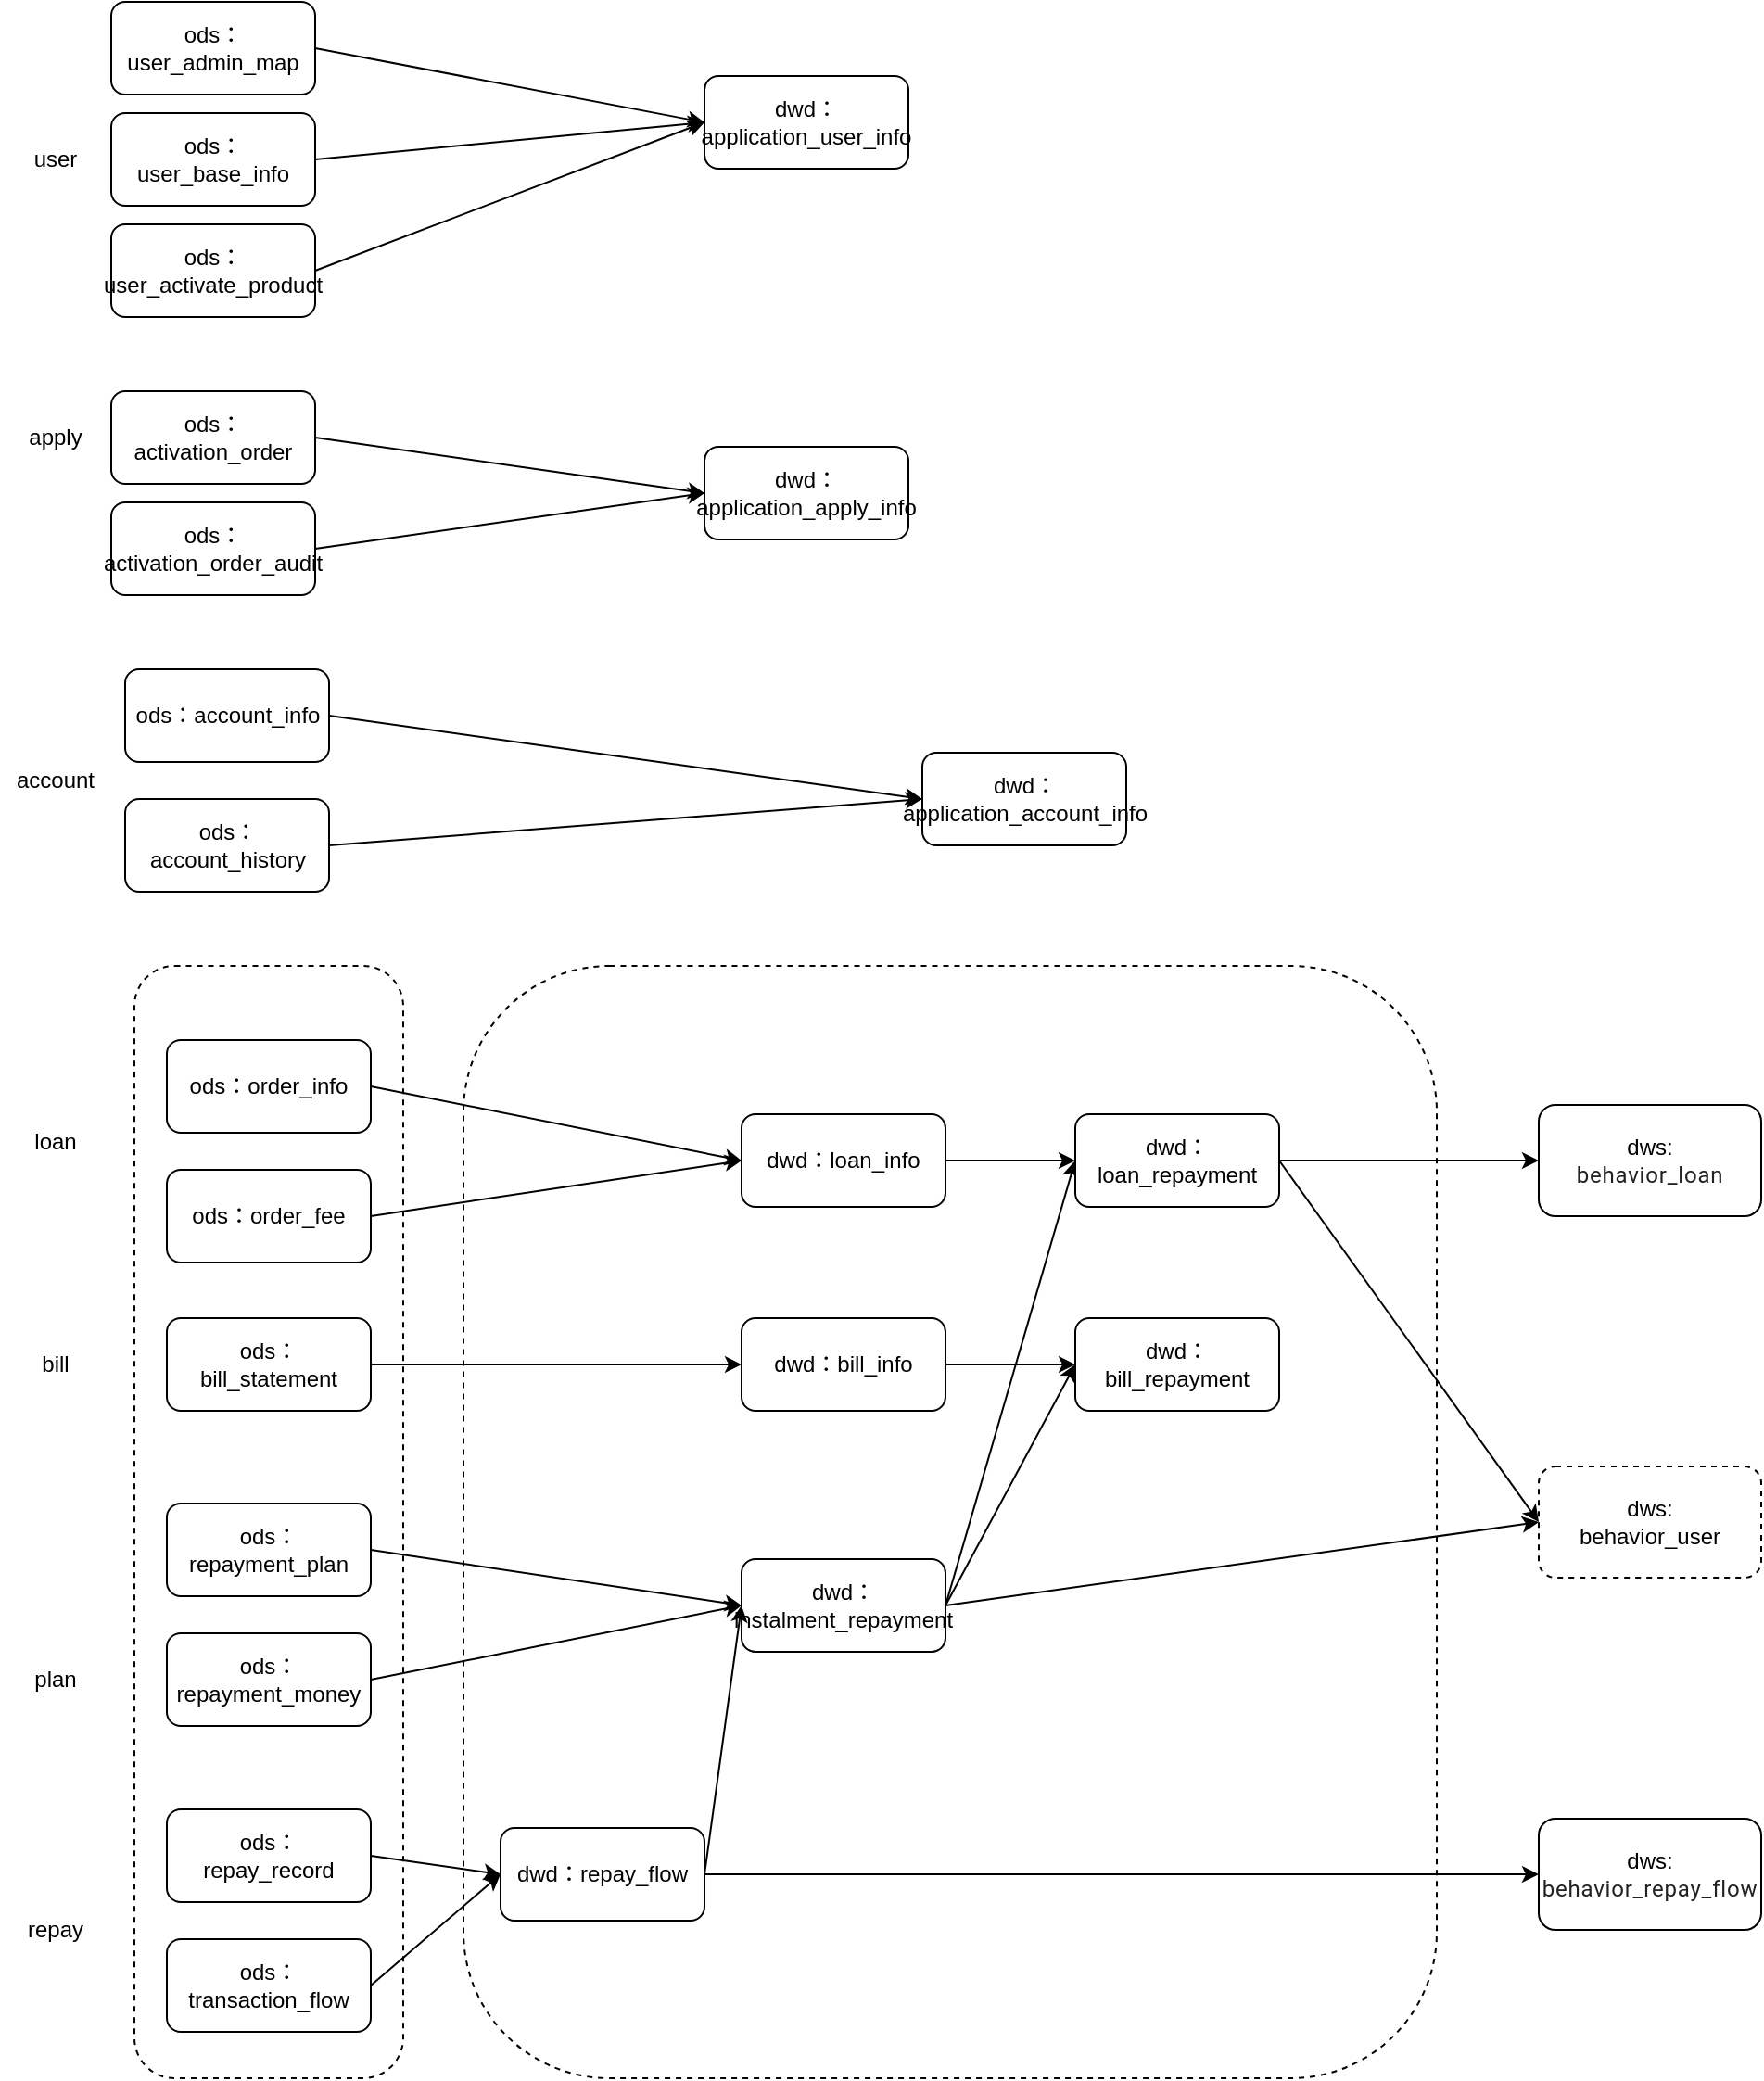 <mxfile version="20.0.1" type="github">
  <diagram id="wvVTZFErPgsMaAx57S7T" name="Page-1">
    <mxGraphModel dx="1452" dy="1991" grid="1" gridSize="10" guides="1" tooltips="1" connect="1" arrows="1" fold="1" page="1" pageScale="1" pageWidth="827" pageHeight="1169" math="0" shadow="0">
      <root>
        <mxCell id="0" />
        <mxCell id="1" parent="0" />
        <mxCell id="8AdEoeR8giRR23GCNU2t-42" value="" style="rounded=1;whiteSpace=wrap;html=1;labelBackgroundColor=#FFFFFF;fontSize=12;fontColor=#000000;dashed=1;" vertex="1" parent="1">
          <mxGeometry x="270" y="110" width="525" height="600" as="geometry" />
        </mxCell>
        <mxCell id="8AdEoeR8giRR23GCNU2t-41" value="" style="rounded=1;whiteSpace=wrap;html=1;labelBackgroundColor=#FFFFFF;fontSize=12;fontColor=#000000;dashed=1;" vertex="1" parent="1">
          <mxGeometry x="92.5" y="110" width="145" height="600" as="geometry" />
        </mxCell>
        <mxCell id="8AdEoeR8giRR23GCNU2t-1" value="ods：order_info" style="rounded=1;whiteSpace=wrap;html=1;" vertex="1" parent="1">
          <mxGeometry x="110" y="150" width="110" height="50" as="geometry" />
        </mxCell>
        <mxCell id="8AdEoeR8giRR23GCNU2t-2" value="ods：order_fee" style="rounded=1;whiteSpace=wrap;html=1;" vertex="1" parent="1">
          <mxGeometry x="110" y="220" width="110" height="50" as="geometry" />
        </mxCell>
        <mxCell id="8AdEoeR8giRR23GCNU2t-35" value="" style="edgeStyle=orthogonalEdgeStyle;rounded=0;orthogonalLoop=1;jettySize=auto;html=1;fontSize=12;fontColor=#000000;" edge="1" parent="1" source="8AdEoeR8giRR23GCNU2t-4" target="8AdEoeR8giRR23GCNU2t-34">
          <mxGeometry relative="1" as="geometry" />
        </mxCell>
        <mxCell id="8AdEoeR8giRR23GCNU2t-4" value="dwd：loan_info" style="rounded=1;whiteSpace=wrap;html=1;" vertex="1" parent="1">
          <mxGeometry x="420" y="190" width="110" height="50" as="geometry" />
        </mxCell>
        <mxCell id="8AdEoeR8giRR23GCNU2t-6" value="" style="endArrow=classic;html=1;rounded=0;entryX=0;entryY=0.5;entryDx=0;entryDy=0;exitX=1;exitY=0.5;exitDx=0;exitDy=0;" edge="1" parent="1" source="8AdEoeR8giRR23GCNU2t-1" target="8AdEoeR8giRR23GCNU2t-4">
          <mxGeometry width="50" height="50" relative="1" as="geometry">
            <mxPoint x="400" y="180" as="sourcePoint" />
            <mxPoint x="340" y="90" as="targetPoint" />
          </mxGeometry>
        </mxCell>
        <mxCell id="8AdEoeR8giRR23GCNU2t-8" value="" style="endArrow=classic;html=1;rounded=0;entryX=0;entryY=0.5;entryDx=0;entryDy=0;exitX=1;exitY=0.5;exitDx=0;exitDy=0;" edge="1" parent="1" source="8AdEoeR8giRR23GCNU2t-2" target="8AdEoeR8giRR23GCNU2t-4">
          <mxGeometry width="50" height="50" relative="1" as="geometry">
            <mxPoint x="360" y="185" as="sourcePoint" />
            <mxPoint x="430" y="225" as="targetPoint" />
          </mxGeometry>
        </mxCell>
        <mxCell id="8AdEoeR8giRR23GCNU2t-11" value="ods：repayment_plan" style="rounded=1;whiteSpace=wrap;html=1;" vertex="1" parent="1">
          <mxGeometry x="110" y="400" width="110" height="50" as="geometry" />
        </mxCell>
        <mxCell id="8AdEoeR8giRR23GCNU2t-12" value="ods：&lt;br&gt;repayment_money" style="rounded=1;whiteSpace=wrap;html=1;" vertex="1" parent="1">
          <mxGeometry x="110" y="470" width="110" height="50" as="geometry" />
        </mxCell>
        <mxCell id="8AdEoeR8giRR23GCNU2t-13" value="&lt;font style=&quot;font-size: 12px;&quot;&gt;dwd：&lt;br&gt;&lt;span id=&quot;docs-internal-guid-5aec8d1b-7fff-cdfb-e014-1fbec7482f0d&quot;&gt;&lt;span style=&quot;font-family: Arial; background-color: transparent; font-variant-numeric: normal; font-variant-east-asian: normal; vertical-align: baseline;&quot;&gt;instalment_repayment&lt;/span&gt;&lt;/span&gt;&lt;/font&gt;" style="rounded=1;whiteSpace=wrap;html=1;" vertex="1" parent="1">
          <mxGeometry x="420" y="430" width="110" height="50" as="geometry" />
        </mxCell>
        <mxCell id="8AdEoeR8giRR23GCNU2t-14" value="" style="endArrow=classic;html=1;rounded=0;entryX=0;entryY=0.5;entryDx=0;entryDy=0;exitX=1;exitY=0.5;exitDx=0;exitDy=0;" edge="1" parent="1" source="8AdEoeR8giRR23GCNU2t-11" target="8AdEoeR8giRR23GCNU2t-13">
          <mxGeometry width="50" height="50" relative="1" as="geometry">
            <mxPoint x="400" y="430" as="sourcePoint" />
            <mxPoint x="340" y="340" as="targetPoint" />
          </mxGeometry>
        </mxCell>
        <mxCell id="8AdEoeR8giRR23GCNU2t-15" value="" style="endArrow=classic;html=1;rounded=0;entryX=0;entryY=0.5;entryDx=0;entryDy=0;exitX=1;exitY=0.5;exitDx=0;exitDy=0;" edge="1" parent="1" source="8AdEoeR8giRR23GCNU2t-12" target="8AdEoeR8giRR23GCNU2t-13">
          <mxGeometry width="50" height="50" relative="1" as="geometry">
            <mxPoint x="360" y="435" as="sourcePoint" />
            <mxPoint x="430" y="475" as="targetPoint" />
          </mxGeometry>
        </mxCell>
        <mxCell id="8AdEoeR8giRR23GCNU2t-18" value="" style="edgeStyle=orthogonalEdgeStyle;rounded=0;orthogonalLoop=1;jettySize=auto;html=1;fontSize=12;" edge="1" parent="1" source="8AdEoeR8giRR23GCNU2t-16" target="8AdEoeR8giRR23GCNU2t-17">
          <mxGeometry relative="1" as="geometry" />
        </mxCell>
        <mxCell id="8AdEoeR8giRR23GCNU2t-16" value="ods：&lt;br&gt;bill_statement" style="rounded=1;whiteSpace=wrap;html=1;" vertex="1" parent="1">
          <mxGeometry x="110" y="300" width="110" height="50" as="geometry" />
        </mxCell>
        <mxCell id="8AdEoeR8giRR23GCNU2t-38" value="" style="edgeStyle=orthogonalEdgeStyle;rounded=0;orthogonalLoop=1;jettySize=auto;html=1;fontSize=12;fontColor=#000000;" edge="1" parent="1" source="8AdEoeR8giRR23GCNU2t-17" target="8AdEoeR8giRR23GCNU2t-37">
          <mxGeometry relative="1" as="geometry" />
        </mxCell>
        <mxCell id="8AdEoeR8giRR23GCNU2t-17" value="dwd：&lt;span id=&quot;docs-internal-guid-53d1fee0-7fff-f85b-eb49-b567c09b7242&quot;&gt;&lt;span style=&quot;font-family: Arial; background-color: transparent; font-variant-numeric: normal; font-variant-east-asian: normal; vertical-align: baseline;&quot;&gt;&lt;font style=&quot;font-size: 12px;&quot;&gt;bill_info&lt;/font&gt;&lt;/span&gt;&lt;/span&gt;" style="rounded=1;whiteSpace=wrap;html=1;" vertex="1" parent="1">
          <mxGeometry x="420" y="300" width="110" height="50" as="geometry" />
        </mxCell>
        <mxCell id="8AdEoeR8giRR23GCNU2t-25" value="ods：&lt;br&gt;&lt;span id=&quot;docs-internal-guid-d9d55889-7fff-6ba6-db5d-2b4334a360d3&quot;&gt;&lt;span style=&quot;font-size: 9pt; font-family: Arial; font-variant-numeric: normal; font-variant-east-asian: normal; vertical-align: baseline;&quot;&gt;repay_record&lt;/span&gt;&lt;/span&gt;" style="rounded=1;whiteSpace=wrap;html=1;" vertex="1" parent="1">
          <mxGeometry x="110" y="565" width="110" height="50" as="geometry" />
        </mxCell>
        <mxCell id="8AdEoeR8giRR23GCNU2t-26" value="ods：&lt;br&gt;&lt;span id=&quot;docs-internal-guid-947b27e7-7fff-a2fc-4474-99fa8dbf6acd&quot;&gt;&lt;span style=&quot;font-size: 9pt; font-family: Arial; font-variant-numeric: normal; font-variant-east-asian: normal; vertical-align: baseline;&quot;&gt;transaction_flow&lt;/span&gt;&lt;/span&gt;" style="rounded=1;whiteSpace=wrap;html=1;" vertex="1" parent="1">
          <mxGeometry x="110" y="635" width="110" height="50" as="geometry" />
        </mxCell>
        <mxCell id="8AdEoeR8giRR23GCNU2t-66" value="" style="edgeStyle=orthogonalEdgeStyle;rounded=0;orthogonalLoop=1;jettySize=auto;html=1;fontSize=12;fontColor=#000000;" edge="1" parent="1" source="8AdEoeR8giRR23GCNU2t-27" target="8AdEoeR8giRR23GCNU2t-65">
          <mxGeometry relative="1" as="geometry" />
        </mxCell>
        <mxCell id="8AdEoeR8giRR23GCNU2t-27" value="&lt;font style=&quot;font-size: 12px;&quot;&gt;dwd：&lt;span id=&quot;docs-internal-guid-818f419f-7fff-825d-e930-8b9c165d0fec&quot;&gt;&lt;span style=&quot;font-size: 9pt; font-family: Arial; font-variant-numeric: normal; font-variant-east-asian: normal; vertical-align: baseline;&quot;&gt;repay_flow&lt;/span&gt;&lt;/span&gt;&lt;br&gt;&lt;/font&gt;" style="rounded=1;whiteSpace=wrap;html=1;" vertex="1" parent="1">
          <mxGeometry x="290" y="575" width="110" height="50" as="geometry" />
        </mxCell>
        <mxCell id="8AdEoeR8giRR23GCNU2t-28" value="" style="endArrow=classic;html=1;rounded=0;entryX=0;entryY=0.5;entryDx=0;entryDy=0;exitX=1;exitY=0.5;exitDx=0;exitDy=0;" edge="1" parent="1" source="8AdEoeR8giRR23GCNU2t-25" target="8AdEoeR8giRR23GCNU2t-27">
          <mxGeometry width="50" height="50" relative="1" as="geometry">
            <mxPoint x="270" y="595" as="sourcePoint" />
            <mxPoint x="210" y="505" as="targetPoint" />
          </mxGeometry>
        </mxCell>
        <mxCell id="8AdEoeR8giRR23GCNU2t-29" value="" style="endArrow=classic;html=1;rounded=0;entryX=0;entryY=0.5;entryDx=0;entryDy=0;exitX=1;exitY=0.5;exitDx=0;exitDy=0;" edge="1" parent="1" source="8AdEoeR8giRR23GCNU2t-26" target="8AdEoeR8giRR23GCNU2t-27">
          <mxGeometry width="50" height="50" relative="1" as="geometry">
            <mxPoint x="230" y="600" as="sourcePoint" />
            <mxPoint x="300" y="640" as="targetPoint" />
          </mxGeometry>
        </mxCell>
        <mxCell id="8AdEoeR8giRR23GCNU2t-30" value="plan" style="text;html=1;strokeColor=none;fillColor=none;align=center;verticalAlign=middle;whiteSpace=wrap;rounded=0;labelBackgroundColor=#FFFFFF;fontSize=12;fontColor=#000000;" vertex="1" parent="1">
          <mxGeometry x="20" y="480" width="60" height="30" as="geometry" />
        </mxCell>
        <mxCell id="8AdEoeR8giRR23GCNU2t-31" value="loan" style="text;html=1;strokeColor=none;fillColor=none;align=center;verticalAlign=middle;whiteSpace=wrap;rounded=0;labelBackgroundColor=#FFFFFF;fontSize=12;fontColor=#000000;" vertex="1" parent="1">
          <mxGeometry x="20" y="190" width="60" height="30" as="geometry" />
        </mxCell>
        <mxCell id="8AdEoeR8giRR23GCNU2t-32" value="bill" style="text;html=1;strokeColor=none;fillColor=none;align=center;verticalAlign=middle;whiteSpace=wrap;rounded=0;labelBackgroundColor=#FFFFFF;fontSize=12;fontColor=#000000;" vertex="1" parent="1">
          <mxGeometry x="20" y="310" width="60" height="30" as="geometry" />
        </mxCell>
        <mxCell id="8AdEoeR8giRR23GCNU2t-33" value="repay" style="text;html=1;strokeColor=none;fillColor=none;align=center;verticalAlign=middle;whiteSpace=wrap;rounded=0;labelBackgroundColor=#FFFFFF;fontSize=12;fontColor=#000000;" vertex="1" parent="1">
          <mxGeometry x="20" y="615" width="60" height="30" as="geometry" />
        </mxCell>
        <mxCell id="8AdEoeR8giRR23GCNU2t-64" value="" style="edgeStyle=orthogonalEdgeStyle;rounded=0;orthogonalLoop=1;jettySize=auto;html=1;fontSize=12;fontColor=#000000;" edge="1" parent="1" source="8AdEoeR8giRR23GCNU2t-34" target="8AdEoeR8giRR23GCNU2t-63">
          <mxGeometry relative="1" as="geometry" />
        </mxCell>
        <mxCell id="8AdEoeR8giRR23GCNU2t-36" value="" style="endArrow=classic;html=1;rounded=0;entryX=0;entryY=0.5;entryDx=0;entryDy=0;exitX=1;exitY=0.5;exitDx=0;exitDy=0;" edge="1" parent="1" source="8AdEoeR8giRR23GCNU2t-13" target="8AdEoeR8giRR23GCNU2t-34">
          <mxGeometry width="50" height="50" relative="1" as="geometry">
            <mxPoint x="230" y="455" as="sourcePoint" />
            <mxPoint x="300" y="425" as="targetPoint" />
          </mxGeometry>
        </mxCell>
        <mxCell id="8AdEoeR8giRR23GCNU2t-37" value="&lt;font style=&quot;&quot;&gt;dwd：&lt;br&gt;&lt;span style=&quot;font-family: Arial; text-align: left; background-color: rgb(255, 255, 255);&quot;&gt;&lt;font style=&quot;font-size: 12px;&quot;&gt;bill_repayment&lt;/font&gt;&lt;/span&gt;&lt;br&gt;&lt;/font&gt;" style="rounded=1;whiteSpace=wrap;html=1;" vertex="1" parent="1">
          <mxGeometry x="600" y="300" width="110" height="50" as="geometry" />
        </mxCell>
        <mxCell id="8AdEoeR8giRR23GCNU2t-39" value="" style="endArrow=classic;html=1;rounded=0;entryX=0;entryY=0.5;entryDx=0;entryDy=0;exitX=1;exitY=0.5;exitDx=0;exitDy=0;" edge="1" parent="1" source="8AdEoeR8giRR23GCNU2t-13" target="8AdEoeR8giRR23GCNU2t-37">
          <mxGeometry width="50" height="50" relative="1" as="geometry">
            <mxPoint x="410" y="425" as="sourcePoint" />
            <mxPoint x="480" y="265" as="targetPoint" />
          </mxGeometry>
        </mxCell>
        <mxCell id="8AdEoeR8giRR23GCNU2t-40" value="" style="endArrow=classic;html=1;rounded=0;entryX=0;entryY=0.5;entryDx=0;entryDy=0;exitX=1;exitY=0.5;exitDx=0;exitDy=0;" edge="1" parent="1" source="8AdEoeR8giRR23GCNU2t-27" target="8AdEoeR8giRR23GCNU2t-13">
          <mxGeometry width="50" height="50" relative="1" as="geometry">
            <mxPoint x="410" y="415" as="sourcePoint" />
            <mxPoint x="480" y="545" as="targetPoint" />
          </mxGeometry>
        </mxCell>
        <mxCell id="8AdEoeR8giRR23GCNU2t-43" value="account" style="text;html=1;strokeColor=none;fillColor=none;align=center;verticalAlign=middle;whiteSpace=wrap;rounded=0;labelBackgroundColor=#FFFFFF;fontSize=12;fontColor=#000000;" vertex="1" parent="1">
          <mxGeometry x="20" y="-5" width="60" height="30" as="geometry" />
        </mxCell>
        <mxCell id="8AdEoeR8giRR23GCNU2t-44" value="apply" style="text;html=1;strokeColor=none;fillColor=none;align=center;verticalAlign=middle;whiteSpace=wrap;rounded=0;labelBackgroundColor=#FFFFFF;fontSize=12;fontColor=#000000;" vertex="1" parent="1">
          <mxGeometry x="20" y="-190" width="60" height="30" as="geometry" />
        </mxCell>
        <mxCell id="8AdEoeR8giRR23GCNU2t-45" value="user" style="text;html=1;strokeColor=none;fillColor=none;align=center;verticalAlign=middle;whiteSpace=wrap;rounded=0;labelBackgroundColor=#FFFFFF;fontSize=12;fontColor=#000000;" vertex="1" parent="1">
          <mxGeometry x="20" y="-340" width="60" height="30" as="geometry" />
        </mxCell>
        <mxCell id="8AdEoeR8giRR23GCNU2t-46" value="ods：account_info" style="rounded=1;whiteSpace=wrap;html=1;" vertex="1" parent="1">
          <mxGeometry x="87.5" y="-50" width="110" height="50" as="geometry" />
        </mxCell>
        <mxCell id="8AdEoeR8giRR23GCNU2t-47" value="ods：&lt;br&gt;account_history" style="rounded=1;whiteSpace=wrap;html=1;" vertex="1" parent="1">
          <mxGeometry x="87.5" y="20" width="110" height="50" as="geometry" />
        </mxCell>
        <mxCell id="8AdEoeR8giRR23GCNU2t-48" value="dwd：&lt;br&gt;&lt;span id=&quot;docs-internal-guid-810f0809-7fff-8f3f-b4a5-248d9ead75d0&quot;&gt;&lt;span style=&quot;font-family: Arial; background-color: transparent; font-variant-numeric: normal; font-variant-east-asian: normal; vertical-align: baseline;&quot;&gt;&lt;font style=&quot;font-size: 12px;&quot;&gt;application_account_info&lt;/font&gt;&lt;/span&gt;&lt;/span&gt;" style="rounded=1;whiteSpace=wrap;html=1;" vertex="1" parent="1">
          <mxGeometry x="517.5" y="-5" width="110" height="50" as="geometry" />
        </mxCell>
        <mxCell id="8AdEoeR8giRR23GCNU2t-49" value="" style="endArrow=classic;html=1;rounded=0;entryX=0;entryY=0.5;entryDx=0;entryDy=0;exitX=1;exitY=0.5;exitDx=0;exitDy=0;" edge="1" parent="1" source="8AdEoeR8giRR23GCNU2t-46" target="8AdEoeR8giRR23GCNU2t-48">
          <mxGeometry width="50" height="50" relative="1" as="geometry">
            <mxPoint x="377.5" y="-20" as="sourcePoint" />
            <mxPoint x="317.5" y="-110" as="targetPoint" />
          </mxGeometry>
        </mxCell>
        <mxCell id="8AdEoeR8giRR23GCNU2t-50" value="" style="endArrow=classic;html=1;rounded=0;entryX=0;entryY=0.5;entryDx=0;entryDy=0;exitX=1;exitY=0.5;exitDx=0;exitDy=0;" edge="1" parent="1" source="8AdEoeR8giRR23GCNU2t-47" target="8AdEoeR8giRR23GCNU2t-48">
          <mxGeometry width="50" height="50" relative="1" as="geometry">
            <mxPoint x="337.5" y="-15" as="sourcePoint" />
            <mxPoint x="407.5" y="25" as="targetPoint" />
          </mxGeometry>
        </mxCell>
        <mxCell id="8AdEoeR8giRR23GCNU2t-51" value="ods：&lt;br&gt;&lt;span id=&quot;docs-internal-guid-a17145a7-7fff-5917-b1d9-0c4fba050937&quot;&gt;&lt;span style=&quot;font-size: 9pt; font-family: Arial; font-variant-numeric: normal; font-variant-east-asian: normal; vertical-align: baseline;&quot;&gt;user_base_info&lt;/span&gt;&lt;/span&gt;" style="rounded=1;whiteSpace=wrap;html=1;" vertex="1" parent="1">
          <mxGeometry x="80" y="-350" width="110" height="50" as="geometry" />
        </mxCell>
        <mxCell id="8AdEoeR8giRR23GCNU2t-52" value="ods：&lt;br&gt;&lt;span id=&quot;docs-internal-guid-c17e0959-7fff-95d1-528c-808f449eea5f&quot;&gt;&lt;span style=&quot;font-size: 9pt; font-family: Arial; font-variant-numeric: normal; font-variant-east-asian: normal; vertical-align: baseline;&quot;&gt;user_activate_product&lt;/span&gt;&lt;/span&gt;" style="rounded=1;whiteSpace=wrap;html=1;" vertex="1" parent="1">
          <mxGeometry x="80" y="-290" width="110" height="50" as="geometry" />
        </mxCell>
        <mxCell id="8AdEoeR8giRR23GCNU2t-53" value="dwd：&lt;br&gt;&lt;span id=&quot;docs-internal-guid-081b521d-7fff-0676-e791-040522774dc9&quot;&gt;&lt;span style=&quot;font-family: Arial; background-color: transparent; font-variant-numeric: normal; font-variant-east-asian: normal; vertical-align: baseline;&quot;&gt;&lt;font style=&quot;font-size: 12px;&quot;&gt;application_user_info&lt;/font&gt;&lt;/span&gt;&lt;/span&gt;" style="rounded=1;whiteSpace=wrap;html=1;" vertex="1" parent="1">
          <mxGeometry x="400" y="-370" width="110" height="50" as="geometry" />
        </mxCell>
        <mxCell id="8AdEoeR8giRR23GCNU2t-54" value="ods：&lt;br&gt;&lt;span id=&quot;docs-internal-guid-4c512221-7fff-2981-17a5-eb455115625a&quot;&gt;&lt;span style=&quot;font-size: 9pt; font-family: Arial; font-variant-numeric: normal; font-variant-east-asian: normal; vertical-align: baseline;&quot;&gt;user_admin_map&lt;/span&gt;&lt;/span&gt;" style="rounded=1;whiteSpace=wrap;html=1;" vertex="1" parent="1">
          <mxGeometry x="80" y="-410" width="110" height="50" as="geometry" />
        </mxCell>
        <mxCell id="8AdEoeR8giRR23GCNU2t-55" value="ods：&lt;br&gt;&lt;span id=&quot;docs-internal-guid-991e370b-7fff-096c-da29-5b45ae392f6d&quot;&gt;&lt;span style=&quot;font-size: 9pt; font-family: Arial; font-variant-numeric: normal; font-variant-east-asian: normal; vertical-align: baseline;&quot;&gt;activation_order_audit&lt;/span&gt;&lt;/span&gt;" style="rounded=1;whiteSpace=wrap;html=1;" vertex="1" parent="1">
          <mxGeometry x="80" y="-140" width="110" height="50" as="geometry" />
        </mxCell>
        <mxCell id="8AdEoeR8giRR23GCNU2t-56" value="dwd：&lt;br&gt;&lt;span id=&quot;docs-internal-guid-3d546426-7fff-3fd3-8199-8de1ce286290&quot;&gt;&lt;span style=&quot;font-family: Arial; background-color: transparent; font-variant-numeric: normal; font-variant-east-asian: normal; vertical-align: baseline;&quot;&gt;&lt;font style=&quot;font-size: 12px;&quot;&gt;application_apply_info&lt;/font&gt;&lt;/span&gt;&lt;/span&gt;" style="rounded=1;whiteSpace=wrap;html=1;" vertex="1" parent="1">
          <mxGeometry x="400" y="-170" width="110" height="50" as="geometry" />
        </mxCell>
        <mxCell id="8AdEoeR8giRR23GCNU2t-57" value="ods：&lt;br&gt;&lt;span id=&quot;docs-internal-guid-f72523e4-7fff-d374-d195-f049cee32e4a&quot;&gt;&lt;span style=&quot;font-size: 9pt; font-family: Arial; font-variant-numeric: normal; font-variant-east-asian: normal; vertical-align: baseline;&quot;&gt;activation_order&lt;/span&gt;&lt;/span&gt;" style="rounded=1;whiteSpace=wrap;html=1;" vertex="1" parent="1">
          <mxGeometry x="80" y="-200" width="110" height="50" as="geometry" />
        </mxCell>
        <mxCell id="8AdEoeR8giRR23GCNU2t-58" value="" style="endArrow=classic;html=1;rounded=0;entryX=0;entryY=0.5;entryDx=0;entryDy=0;exitX=1;exitY=0.5;exitDx=0;exitDy=0;" edge="1" parent="1" source="8AdEoeR8giRR23GCNU2t-54" target="8AdEoeR8giRR23GCNU2t-53">
          <mxGeometry width="50" height="50" relative="1" as="geometry">
            <mxPoint x="207.5" y="-445" as="sourcePoint" />
            <mxPoint x="407.5" y="-475" as="targetPoint" />
          </mxGeometry>
        </mxCell>
        <mxCell id="8AdEoeR8giRR23GCNU2t-59" value="" style="endArrow=classic;html=1;rounded=0;exitX=1;exitY=0.5;exitDx=0;exitDy=0;entryX=0;entryY=0.5;entryDx=0;entryDy=0;" edge="1" parent="1" source="8AdEoeR8giRR23GCNU2t-51" target="8AdEoeR8giRR23GCNU2t-53">
          <mxGeometry width="50" height="50" relative="1" as="geometry">
            <mxPoint x="220" y="-375" as="sourcePoint" />
            <mxPoint x="390" y="-340" as="targetPoint" />
          </mxGeometry>
        </mxCell>
        <mxCell id="8AdEoeR8giRR23GCNU2t-60" value="" style="endArrow=classic;html=1;rounded=0;exitX=1;exitY=0.5;exitDx=0;exitDy=0;entryX=0;entryY=0.5;entryDx=0;entryDy=0;" edge="1" parent="1" source="8AdEoeR8giRR23GCNU2t-52" target="8AdEoeR8giRR23GCNU2t-53">
          <mxGeometry width="50" height="50" relative="1" as="geometry">
            <mxPoint x="220" y="-315" as="sourcePoint" />
            <mxPoint x="410" y="-335" as="targetPoint" />
          </mxGeometry>
        </mxCell>
        <mxCell id="8AdEoeR8giRR23GCNU2t-61" value="" style="endArrow=classic;html=1;rounded=0;exitX=1;exitY=0.5;exitDx=0;exitDy=0;entryX=0;entryY=0.5;entryDx=0;entryDy=0;" edge="1" parent="1" source="8AdEoeR8giRR23GCNU2t-57" target="8AdEoeR8giRR23GCNU2t-56">
          <mxGeometry width="50" height="50" relative="1" as="geometry">
            <mxPoint x="230" y="-235" as="sourcePoint" />
            <mxPoint x="420" y="-315" as="targetPoint" />
          </mxGeometry>
        </mxCell>
        <mxCell id="8AdEoeR8giRR23GCNU2t-62" value="" style="endArrow=classic;html=1;rounded=0;exitX=1;exitY=0.5;exitDx=0;exitDy=0;entryX=0;entryY=0.5;entryDx=0;entryDy=0;" edge="1" parent="1" source="8AdEoeR8giRR23GCNU2t-55" target="8AdEoeR8giRR23GCNU2t-56">
          <mxGeometry width="50" height="50" relative="1" as="geometry">
            <mxPoint x="220" y="-165" as="sourcePoint" />
            <mxPoint x="410" y="-135" as="targetPoint" />
          </mxGeometry>
        </mxCell>
        <mxCell id="8AdEoeR8giRR23GCNU2t-63" value="dws:&lt;br&gt;&lt;span style=&quot;color: rgb(34, 34, 34); font-family: &amp;quot;Google Sans&amp;quot;, Roboto, RobotoDraft, Helvetica, Arial, sans-serif; letter-spacing: 0.4px; text-align: start; background-color: rgb(255, 255, 255);&quot;&gt;&lt;font style=&quot;font-size: 12px;&quot;&gt;behavior_loan&lt;/font&gt;&lt;/span&gt;" style="whiteSpace=wrap;html=1;rounded=1;" vertex="1" parent="1">
          <mxGeometry x="850" y="185" width="120" height="60" as="geometry" />
        </mxCell>
        <mxCell id="8AdEoeR8giRR23GCNU2t-65" value="dws:&lt;br&gt;&lt;span style=&quot;color: rgb(34, 34, 34); font-family: &amp;quot;Google Sans&amp;quot;, Roboto, RobotoDraft, Helvetica, Arial, sans-serif; letter-spacing: 0.4px; text-align: start; background-color: rgb(255, 255, 255);&quot;&gt;&lt;font style=&quot;font-size: 12px;&quot;&gt;behavior_repay_flow&lt;/font&gt;&lt;/span&gt;" style="whiteSpace=wrap;html=1;rounded=1;" vertex="1" parent="1">
          <mxGeometry x="850" y="570" width="120" height="60" as="geometry" />
        </mxCell>
        <mxCell id="8AdEoeR8giRR23GCNU2t-67" value="dws:&lt;br&gt;behavior_user" style="rounded=1;whiteSpace=wrap;html=1;dashed=1;labelBackgroundColor=#FFFFFF;fontSize=12;fontColor=#000000;" vertex="1" parent="1">
          <mxGeometry x="850" y="380" width="120" height="60" as="geometry" />
        </mxCell>
        <mxCell id="8AdEoeR8giRR23GCNU2t-68" value="" style="endArrow=classic;html=1;rounded=0;entryX=0;entryY=0.5;entryDx=0;entryDy=0;exitX=1;exitY=0.5;exitDx=0;exitDy=0;" edge="1" parent="1" source="8AdEoeR8giRR23GCNU2t-13" target="8AdEoeR8giRR23GCNU2t-67">
          <mxGeometry width="50" height="50" relative="1" as="geometry">
            <mxPoint x="540" y="465" as="sourcePoint" />
            <mxPoint x="610" y="225" as="targetPoint" />
          </mxGeometry>
        </mxCell>
        <mxCell id="8AdEoeR8giRR23GCNU2t-69" value="" style="endArrow=classic;html=1;rounded=0;exitX=1;exitY=0.5;exitDx=0;exitDy=0;entryX=0;entryY=0.5;entryDx=0;entryDy=0;" edge="1" parent="1" source="8AdEoeR8giRR23GCNU2t-34" target="8AdEoeR8giRR23GCNU2t-67">
          <mxGeometry width="50" height="50" relative="1" as="geometry">
            <mxPoint x="540" y="465" as="sourcePoint" />
            <mxPoint x="860" y="370" as="targetPoint" />
          </mxGeometry>
        </mxCell>
        <mxCell id="8AdEoeR8giRR23GCNU2t-34" value="&lt;font style=&quot;&quot;&gt;dwd：&lt;br&gt;&lt;span style=&quot;font-family: Arial; text-align: left; background-color: rgb(255, 255, 255);&quot;&gt;&lt;font style=&quot;font-size: 12px;&quot;&gt;loan_repayment&lt;/font&gt;&lt;/span&gt;&lt;br&gt;&lt;/font&gt;" style="rounded=1;whiteSpace=wrap;html=1;" vertex="1" parent="1">
          <mxGeometry x="600" y="190" width="110" height="50" as="geometry" />
        </mxCell>
      </root>
    </mxGraphModel>
  </diagram>
</mxfile>
